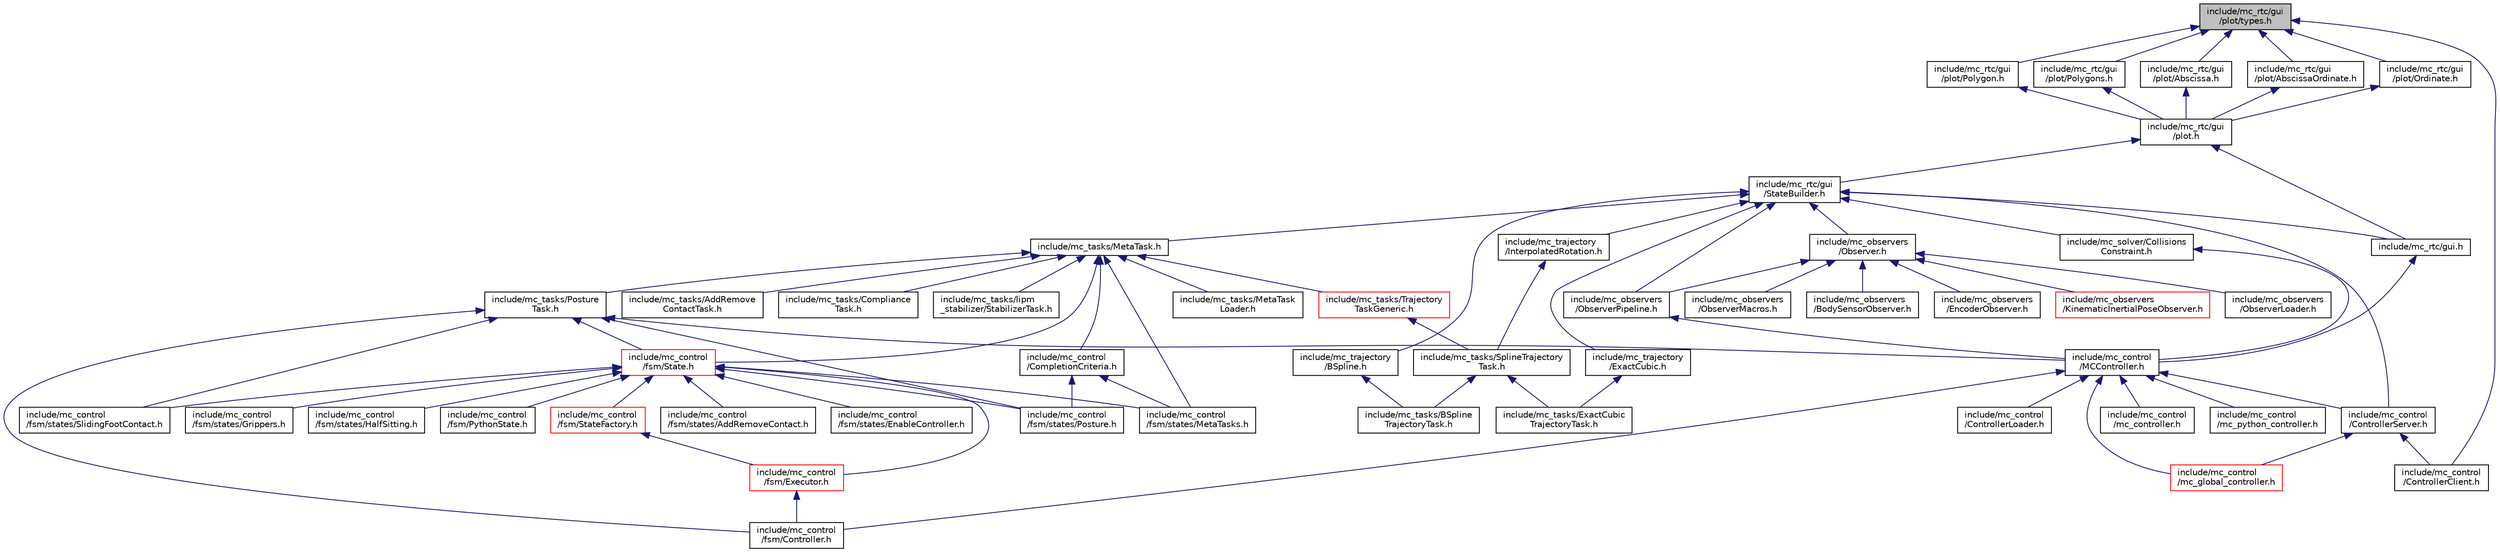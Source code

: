 digraph "include/mc_rtc/gui/plot/types.h"
{
 // INTERACTIVE_SVG=YES
  edge [fontname="Helvetica",fontsize="10",labelfontname="Helvetica",labelfontsize="10"];
  node [fontname="Helvetica",fontsize="10",shape=record];
  Node29 [label="include/mc_rtc/gui\l/plot/types.h",height=0.2,width=0.4,color="black", fillcolor="grey75", style="filled", fontcolor="black"];
  Node29 -> Node30 [dir="back",color="midnightblue",fontsize="10",style="solid",fontname="Helvetica"];
  Node30 [label="include/mc_rtc/gui\l/plot/Abscissa.h",height=0.2,width=0.4,color="black", fillcolor="white", style="filled",URL="$Abscissa_8h.html"];
  Node30 -> Node31 [dir="back",color="midnightblue",fontsize="10",style="solid",fontname="Helvetica"];
  Node31 [label="include/mc_rtc/gui\l/plot.h",height=0.2,width=0.4,color="black", fillcolor="white", style="filled",URL="$plot_8h.html"];
  Node31 -> Node32 [dir="back",color="midnightblue",fontsize="10",style="solid",fontname="Helvetica"];
  Node32 [label="include/mc_rtc/gui\l/StateBuilder.h",height=0.2,width=0.4,color="black", fillcolor="white", style="filled",URL="$StateBuilder_8h.html"];
  Node32 -> Node33 [dir="back",color="midnightblue",fontsize="10",style="solid",fontname="Helvetica"];
  Node33 [label="include/mc_tasks/MetaTask.h",height=0.2,width=0.4,color="black", fillcolor="white", style="filled",URL="$MetaTask_8h.html"];
  Node33 -> Node34 [dir="back",color="midnightblue",fontsize="10",style="solid",fontname="Helvetica"];
  Node34 [label="include/mc_control\l/CompletionCriteria.h",height=0.2,width=0.4,color="black", fillcolor="white", style="filled",URL="$CompletionCriteria_8h.html"];
  Node34 -> Node35 [dir="back",color="midnightblue",fontsize="10",style="solid",fontname="Helvetica"];
  Node35 [label="include/mc_control\l/fsm/states/MetaTasks.h",height=0.2,width=0.4,color="black", fillcolor="white", style="filled",URL="$MetaTasks_8h.html"];
  Node34 -> Node36 [dir="back",color="midnightblue",fontsize="10",style="solid",fontname="Helvetica"];
  Node36 [label="include/mc_control\l/fsm/states/Posture.h",height=0.2,width=0.4,color="black", fillcolor="white", style="filled",URL="$Posture_8h.html"];
  Node33 -> Node37 [dir="back",color="midnightblue",fontsize="10",style="solid",fontname="Helvetica"];
  Node37 [label="include/mc_tasks/Posture\lTask.h",height=0.2,width=0.4,color="black", fillcolor="white", style="filled",URL="$PostureTask_8h.html"];
  Node37 -> Node38 [dir="back",color="midnightblue",fontsize="10",style="solid",fontname="Helvetica"];
  Node38 [label="include/mc_control\l/MCController.h",height=0.2,width=0.4,color="black", fillcolor="white", style="filled",URL="$MCController_8h.html"];
  Node38 -> Node39 [dir="back",color="midnightblue",fontsize="10",style="solid",fontname="Helvetica"];
  Node39 [label="include/mc_control\l/ControllerServer.h",height=0.2,width=0.4,color="black", fillcolor="white", style="filled",URL="$ControllerServer_8h.html"];
  Node39 -> Node40 [dir="back",color="midnightblue",fontsize="10",style="solid",fontname="Helvetica"];
  Node40 [label="include/mc_control\l/ControllerClient.h",height=0.2,width=0.4,color="black", fillcolor="white", style="filled",URL="$ControllerClient_8h.html"];
  Node39 -> Node41 [dir="back",color="midnightblue",fontsize="10",style="solid",fontname="Helvetica"];
  Node41 [label="include/mc_control\l/mc_global_controller.h",height=0.2,width=0.4,color="red", fillcolor="white", style="filled",URL="$mc__global__controller_8h.html"];
  Node38 -> Node45 [dir="back",color="midnightblue",fontsize="10",style="solid",fontname="Helvetica"];
  Node45 [label="include/mc_control\l/ControllerLoader.h",height=0.2,width=0.4,color="black", fillcolor="white", style="filled",URL="$ControllerLoader_8h.html"];
  Node38 -> Node46 [dir="back",color="midnightblue",fontsize="10",style="solid",fontname="Helvetica"];
  Node46 [label="include/mc_control\l/fsm/Controller.h",height=0.2,width=0.4,color="black", fillcolor="white", style="filled",URL="$Controller_8h.html"];
  Node38 -> Node41 [dir="back",color="midnightblue",fontsize="10",style="solid",fontname="Helvetica"];
  Node38 -> Node47 [dir="back",color="midnightblue",fontsize="10",style="solid",fontname="Helvetica"];
  Node47 [label="include/mc_control\l/mc_controller.h",height=0.2,width=0.4,color="black", fillcolor="white", style="filled",URL="$mc__controller_8h.html"];
  Node38 -> Node48 [dir="back",color="midnightblue",fontsize="10",style="solid",fontname="Helvetica"];
  Node48 [label="include/mc_control\l/mc_python_controller.h",height=0.2,width=0.4,color="black", fillcolor="white", style="filled",URL="$mc__python__controller_8h.html"];
  Node37 -> Node49 [dir="back",color="midnightblue",fontsize="10",style="solid",fontname="Helvetica"];
  Node49 [label="include/mc_control\l/fsm/State.h",height=0.2,width=0.4,color="red", fillcolor="white", style="filled",URL="$State_8h.html"];
  Node49 -> Node50 [dir="back",color="midnightblue",fontsize="10",style="solid",fontname="Helvetica"];
  Node50 [label="include/mc_control\l/fsm/Executor.h",height=0.2,width=0.4,color="red", fillcolor="white", style="filled",URL="$Executor_8h.html"];
  Node50 -> Node46 [dir="back",color="midnightblue",fontsize="10",style="solid",fontname="Helvetica"];
  Node49 -> Node52 [dir="back",color="midnightblue",fontsize="10",style="solid",fontname="Helvetica"];
  Node52 [label="include/mc_control\l/fsm/StateFactory.h",height=0.2,width=0.4,color="red", fillcolor="white", style="filled",URL="$StateFactory_8h.html"];
  Node52 -> Node50 [dir="back",color="midnightblue",fontsize="10",style="solid",fontname="Helvetica"];
  Node49 -> Node54 [dir="back",color="midnightblue",fontsize="10",style="solid",fontname="Helvetica"];
  Node54 [label="include/mc_control\l/fsm/PythonState.h",height=0.2,width=0.4,color="black", fillcolor="white", style="filled",URL="$PythonState_8h.html"];
  Node49 -> Node55 [dir="back",color="midnightblue",fontsize="10",style="solid",fontname="Helvetica"];
  Node55 [label="include/mc_control\l/fsm/states/AddRemoveContact.h",height=0.2,width=0.4,color="black", fillcolor="white", style="filled",URL="$AddRemoveContact_8h.html"];
  Node49 -> Node56 [dir="back",color="midnightblue",fontsize="10",style="solid",fontname="Helvetica"];
  Node56 [label="include/mc_control\l/fsm/states/EnableController.h",height=0.2,width=0.4,color="black", fillcolor="white", style="filled",URL="$EnableController_8h.html"];
  Node49 -> Node57 [dir="back",color="midnightblue",fontsize="10",style="solid",fontname="Helvetica"];
  Node57 [label="include/mc_control\l/fsm/states/Grippers.h",height=0.2,width=0.4,color="black", fillcolor="white", style="filled",URL="$Grippers_8h.html"];
  Node49 -> Node58 [dir="back",color="midnightblue",fontsize="10",style="solid",fontname="Helvetica"];
  Node58 [label="include/mc_control\l/fsm/states/HalfSitting.h",height=0.2,width=0.4,color="black", fillcolor="white", style="filled",URL="$HalfSitting_8h.html"];
  Node49 -> Node35 [dir="back",color="midnightblue",fontsize="10",style="solid",fontname="Helvetica"];
  Node49 -> Node36 [dir="back",color="midnightblue",fontsize="10",style="solid",fontname="Helvetica"];
  Node49 -> Node62 [dir="back",color="midnightblue",fontsize="10",style="solid",fontname="Helvetica"];
  Node62 [label="include/mc_control\l/fsm/states/SlidingFootContact.h",height=0.2,width=0.4,color="black", fillcolor="white", style="filled",URL="$SlidingFootContact_8h.html"];
  Node37 -> Node46 [dir="back",color="midnightblue",fontsize="10",style="solid",fontname="Helvetica"];
  Node37 -> Node36 [dir="back",color="midnightblue",fontsize="10",style="solid",fontname="Helvetica"];
  Node37 -> Node62 [dir="back",color="midnightblue",fontsize="10",style="solid",fontname="Helvetica"];
  Node33 -> Node49 [dir="back",color="midnightblue",fontsize="10",style="solid",fontname="Helvetica"];
  Node33 -> Node64 [dir="back",color="midnightblue",fontsize="10",style="solid",fontname="Helvetica"];
  Node64 [label="include/mc_tasks/Trajectory\lTaskGeneric.h",height=0.2,width=0.4,color="red", fillcolor="white", style="filled",URL="$TrajectoryTaskGeneric_8h.html"];
  Node64 -> Node78 [dir="back",color="midnightblue",fontsize="10",style="solid",fontname="Helvetica"];
  Node78 [label="include/mc_tasks/SplineTrajectory\lTask.h",height=0.2,width=0.4,color="black", fillcolor="white", style="filled",URL="$SplineTrajectoryTask_8h.html"];
  Node78 -> Node79 [dir="back",color="midnightblue",fontsize="10",style="solid",fontname="Helvetica"];
  Node79 [label="include/mc_tasks/BSpline\lTrajectoryTask.h",height=0.2,width=0.4,color="black", fillcolor="white", style="filled",URL="$BSplineTrajectoryTask_8h.html"];
  Node78 -> Node80 [dir="back",color="midnightblue",fontsize="10",style="solid",fontname="Helvetica"];
  Node80 [label="include/mc_tasks/ExactCubic\lTrajectoryTask.h",height=0.2,width=0.4,color="black", fillcolor="white", style="filled",URL="$ExactCubicTrajectoryTask_8h.html"];
  Node33 -> Node35 [dir="back",color="midnightblue",fontsize="10",style="solid",fontname="Helvetica"];
  Node33 -> Node90 [dir="back",color="midnightblue",fontsize="10",style="solid",fontname="Helvetica"];
  Node90 [label="include/mc_tasks/AddRemove\lContactTask.h",height=0.2,width=0.4,color="black", fillcolor="white", style="filled",URL="$AddRemoveContactTask_8h.html"];
  Node33 -> Node68 [dir="back",color="midnightblue",fontsize="10",style="solid",fontname="Helvetica"];
  Node68 [label="include/mc_tasks/Compliance\lTask.h",height=0.2,width=0.4,color="black", fillcolor="white", style="filled",URL="$ComplianceTask_8h.html"];
  Node33 -> Node69 [dir="back",color="midnightblue",fontsize="10",style="solid",fontname="Helvetica"];
  Node69 [label="include/mc_tasks/lipm\l_stabilizer/StabilizerTask.h",height=0.2,width=0.4,color="black", fillcolor="white", style="filled",URL="$StabilizerTask_8h.html"];
  Node33 -> Node91 [dir="back",color="midnightblue",fontsize="10",style="solid",fontname="Helvetica"];
  Node91 [label="include/mc_tasks/MetaTask\lLoader.h",height=0.2,width=0.4,color="black", fillcolor="white", style="filled",URL="$MetaTaskLoader_8h.html"];
  Node32 -> Node92 [dir="back",color="midnightblue",fontsize="10",style="solid",fontname="Helvetica"];
  Node92 [label="include/mc_observers\l/Observer.h",height=0.2,width=0.4,color="black", fillcolor="white", style="filled",URL="$Observer_8h.html"];
  Node92 -> Node93 [dir="back",color="midnightblue",fontsize="10",style="solid",fontname="Helvetica"];
  Node93 [label="include/mc_observers\l/ObserverPipeline.h",height=0.2,width=0.4,color="black", fillcolor="white", style="filled",URL="$ObserverPipeline_8h.html"];
  Node93 -> Node38 [dir="back",color="midnightblue",fontsize="10",style="solid",fontname="Helvetica"];
  Node92 -> Node94 [dir="back",color="midnightblue",fontsize="10",style="solid",fontname="Helvetica"];
  Node94 [label="include/mc_observers\l/BodySensorObserver.h",height=0.2,width=0.4,color="black", fillcolor="white", style="filled",URL="$BodySensorObserver_8h.html"];
  Node92 -> Node95 [dir="back",color="midnightblue",fontsize="10",style="solid",fontname="Helvetica"];
  Node95 [label="include/mc_observers\l/EncoderObserver.h",height=0.2,width=0.4,color="black", fillcolor="white", style="filled",URL="$EncoderObserver_8h.html"];
  Node92 -> Node96 [dir="back",color="midnightblue",fontsize="10",style="solid",fontname="Helvetica"];
  Node96 [label="include/mc_observers\l/KinematicInertialPoseObserver.h",height=0.2,width=0.4,color="red", fillcolor="white", style="filled",URL="$KinematicInertialPoseObserver_8h.html"];
  Node92 -> Node98 [dir="back",color="midnightblue",fontsize="10",style="solid",fontname="Helvetica"];
  Node98 [label="include/mc_observers\l/ObserverLoader.h",height=0.2,width=0.4,color="black", fillcolor="white", style="filled",URL="$ObserverLoader_8h.html"];
  Node92 -> Node99 [dir="back",color="midnightblue",fontsize="10",style="solid",fontname="Helvetica"];
  Node99 [label="include/mc_observers\l/ObserverMacros.h",height=0.2,width=0.4,color="black", fillcolor="white", style="filled",URL="$ObserverMacros_8h.html"];
  Node32 -> Node93 [dir="back",color="midnightblue",fontsize="10",style="solid",fontname="Helvetica"];
  Node32 -> Node100 [dir="back",color="midnightblue",fontsize="10",style="solid",fontname="Helvetica"];
  Node100 [label="include/mc_rtc/gui.h",height=0.2,width=0.4,color="black", fillcolor="white", style="filled",URL="$gui_8h.html"];
  Node100 -> Node38 [dir="back",color="midnightblue",fontsize="10",style="solid",fontname="Helvetica"];
  Node32 -> Node101 [dir="back",color="midnightblue",fontsize="10",style="solid",fontname="Helvetica"];
  Node101 [label="include/mc_solver/Collisions\lConstraint.h",height=0.2,width=0.4,color="black", fillcolor="white", style="filled",URL="$CollisionsConstraint_8h.html"];
  Node101 -> Node38 [dir="back",color="midnightblue",fontsize="10",style="solid",fontname="Helvetica"];
  Node32 -> Node39 [dir="back",color="midnightblue",fontsize="10",style="solid",fontname="Helvetica"];
  Node32 -> Node102 [dir="back",color="midnightblue",fontsize="10",style="solid",fontname="Helvetica"];
  Node102 [label="include/mc_trajectory\l/InterpolatedRotation.h",height=0.2,width=0.4,color="black", fillcolor="white", style="filled",URL="$InterpolatedRotation_8h.html"];
  Node102 -> Node78 [dir="back",color="midnightblue",fontsize="10",style="solid",fontname="Helvetica"];
  Node32 -> Node103 [dir="back",color="midnightblue",fontsize="10",style="solid",fontname="Helvetica"];
  Node103 [label="include/mc_trajectory\l/BSpline.h",height=0.2,width=0.4,color="black", fillcolor="white", style="filled",URL="$BSpline_8h.html"];
  Node103 -> Node79 [dir="back",color="midnightblue",fontsize="10",style="solid",fontname="Helvetica"];
  Node32 -> Node104 [dir="back",color="midnightblue",fontsize="10",style="solid",fontname="Helvetica"];
  Node104 [label="include/mc_trajectory\l/ExactCubic.h",height=0.2,width=0.4,color="black", fillcolor="white", style="filled",URL="$ExactCubic_8h.html"];
  Node104 -> Node80 [dir="back",color="midnightblue",fontsize="10",style="solid",fontname="Helvetica"];
  Node31 -> Node100 [dir="back",color="midnightblue",fontsize="10",style="solid",fontname="Helvetica"];
  Node29 -> Node105 [dir="back",color="midnightblue",fontsize="10",style="solid",fontname="Helvetica"];
  Node105 [label="include/mc_rtc/gui\l/plot/AbscissaOrdinate.h",height=0.2,width=0.4,color="black", fillcolor="white", style="filled",URL="$AbscissaOrdinate_8h.html"];
  Node105 -> Node31 [dir="back",color="midnightblue",fontsize="10",style="solid",fontname="Helvetica"];
  Node29 -> Node106 [dir="back",color="midnightblue",fontsize="10",style="solid",fontname="Helvetica"];
  Node106 [label="include/mc_rtc/gui\l/plot/Ordinate.h",height=0.2,width=0.4,color="black", fillcolor="white", style="filled",URL="$Ordinate_8h.html"];
  Node106 -> Node31 [dir="back",color="midnightblue",fontsize="10",style="solid",fontname="Helvetica"];
  Node29 -> Node107 [dir="back",color="midnightblue",fontsize="10",style="solid",fontname="Helvetica"];
  Node107 [label="include/mc_rtc/gui\l/plot/Polygon.h",height=0.2,width=0.4,color="black", fillcolor="white", style="filled",URL="$plot_2Polygon_8h.html"];
  Node107 -> Node31 [dir="back",color="midnightblue",fontsize="10",style="solid",fontname="Helvetica"];
  Node29 -> Node108 [dir="back",color="midnightblue",fontsize="10",style="solid",fontname="Helvetica"];
  Node108 [label="include/mc_rtc/gui\l/plot/Polygons.h",height=0.2,width=0.4,color="black", fillcolor="white", style="filled",URL="$Polygons_8h.html"];
  Node108 -> Node31 [dir="back",color="midnightblue",fontsize="10",style="solid",fontname="Helvetica"];
  Node29 -> Node40 [dir="back",color="midnightblue",fontsize="10",style="solid",fontname="Helvetica"];
}

